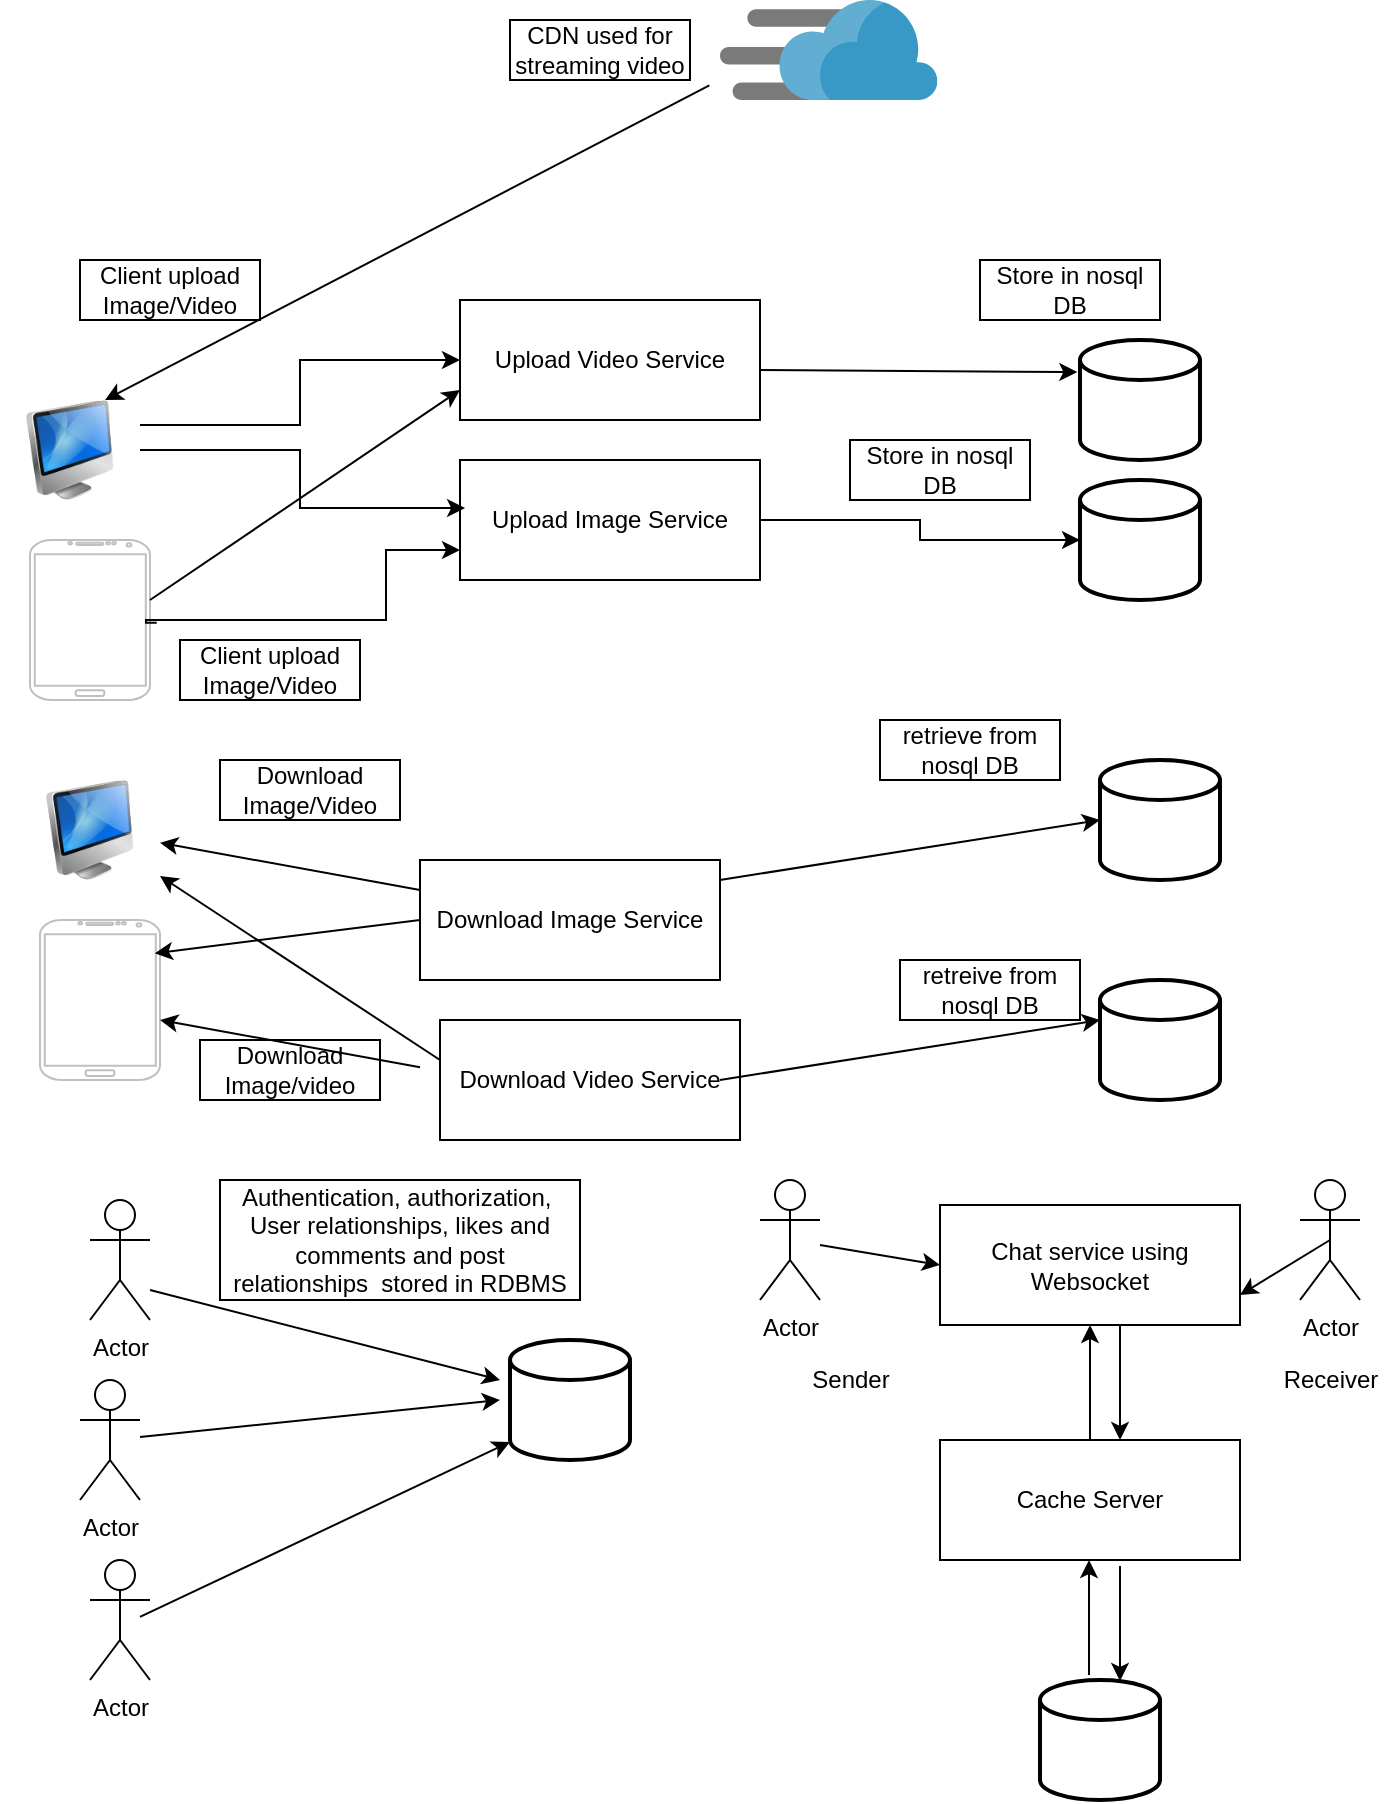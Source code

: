 <mxfile version="17.4.3" type="github">
  <diagram id="WqCIK7UzJsmCoodNQy3m" name="Page-1">
    <mxGraphModel dx="782" dy="436" grid="1" gridSize="10" guides="1" tooltips="1" connect="1" arrows="1" fold="1" page="1" pageScale="1" pageWidth="850" pageHeight="1100" math="0" shadow="0">
      <root>
        <mxCell id="0" />
        <mxCell id="1" parent="0" />
        <mxCell id="2WdRGdRmhD0eWnHtVYpt-35" style="edgeStyle=orthogonalEdgeStyle;rounded=0;orthogonalLoop=1;jettySize=auto;html=1;exitX=1;exitY=0.5;exitDx=0;exitDy=0;entryX=0;entryY=0.5;entryDx=0;entryDy=0;entryPerimeter=0;" edge="1" parent="1" source="2WdRGdRmhD0eWnHtVYpt-1" target="2WdRGdRmhD0eWnHtVYpt-32">
          <mxGeometry relative="1" as="geometry" />
        </mxCell>
        <mxCell id="2WdRGdRmhD0eWnHtVYpt-1" value="Upload Image Service" style="rounded=0;whiteSpace=wrap;html=1;" vertex="1" parent="1">
          <mxGeometry x="230" y="490" width="150" height="60" as="geometry" />
        </mxCell>
        <mxCell id="2WdRGdRmhD0eWnHtVYpt-8" style="edgeStyle=orthogonalEdgeStyle;rounded=0;orthogonalLoop=1;jettySize=auto;html=1;entryX=0.017;entryY=0.4;entryDx=0;entryDy=0;entryPerimeter=0;" edge="1" parent="1" source="2WdRGdRmhD0eWnHtVYpt-4" target="2WdRGdRmhD0eWnHtVYpt-1">
          <mxGeometry relative="1" as="geometry" />
        </mxCell>
        <mxCell id="2WdRGdRmhD0eWnHtVYpt-22" style="edgeStyle=orthogonalEdgeStyle;rounded=0;orthogonalLoop=1;jettySize=auto;html=1;exitX=1;exitY=0.25;exitDx=0;exitDy=0;entryX=0;entryY=0.5;entryDx=0;entryDy=0;" edge="1" parent="1" source="2WdRGdRmhD0eWnHtVYpt-4" target="2WdRGdRmhD0eWnHtVYpt-20">
          <mxGeometry relative="1" as="geometry" />
        </mxCell>
        <mxCell id="2WdRGdRmhD0eWnHtVYpt-4" value="" style="image;html=1;image=img/lib/clip_art/computers/iMac_128x128.png" vertex="1" parent="1">
          <mxGeometry y="460" width="70" height="50" as="geometry" />
        </mxCell>
        <mxCell id="2WdRGdRmhD0eWnHtVYpt-5" value="" style="verticalLabelPosition=bottom;verticalAlign=top;html=1;shadow=0;dashed=0;strokeWidth=1;shape=mxgraph.android.phone2;strokeColor=#c0c0c0;" vertex="1" parent="1">
          <mxGeometry x="15" y="530" width="60" height="80" as="geometry" />
        </mxCell>
        <mxCell id="2WdRGdRmhD0eWnHtVYpt-9" style="edgeStyle=orthogonalEdgeStyle;rounded=0;orthogonalLoop=1;jettySize=auto;html=1;entryX=0;entryY=0.75;entryDx=0;entryDy=0;exitX=1.056;exitY=0.517;exitDx=0;exitDy=0;exitPerimeter=0;" edge="1" parent="1" source="2WdRGdRmhD0eWnHtVYpt-5" target="2WdRGdRmhD0eWnHtVYpt-1">
          <mxGeometry relative="1" as="geometry">
            <mxPoint x="100" y="570" as="sourcePoint" />
            <mxPoint x="192.55" y="599" as="targetPoint" />
            <Array as="points">
              <mxPoint x="73" y="570" />
              <mxPoint x="193" y="570" />
              <mxPoint x="193" y="535" />
            </Array>
          </mxGeometry>
        </mxCell>
        <mxCell id="2WdRGdRmhD0eWnHtVYpt-10" value="Client upload Image/Video" style="whiteSpace=wrap;html=1;" vertex="1" parent="1">
          <mxGeometry x="40" y="390" width="90" height="30" as="geometry" />
        </mxCell>
        <mxCell id="2WdRGdRmhD0eWnHtVYpt-11" value="Client upload Image/Video" style="whiteSpace=wrap;html=1;" vertex="1" parent="1">
          <mxGeometry x="90" y="580" width="90" height="30" as="geometry" />
        </mxCell>
        <mxCell id="2WdRGdRmhD0eWnHtVYpt-12" value="Download Image Service" style="rounded=0;whiteSpace=wrap;html=1;" vertex="1" parent="1">
          <mxGeometry x="210" y="690" width="150" height="60" as="geometry" />
        </mxCell>
        <mxCell id="2WdRGdRmhD0eWnHtVYpt-15" value="Download Image/Video" style="whiteSpace=wrap;html=1;" vertex="1" parent="1">
          <mxGeometry x="110" y="640" width="90" height="30" as="geometry" />
        </mxCell>
        <mxCell id="2WdRGdRmhD0eWnHtVYpt-16" value="Download Image/video" style="whiteSpace=wrap;html=1;" vertex="1" parent="1">
          <mxGeometry x="100" y="780" width="90" height="30" as="geometry" />
        </mxCell>
        <mxCell id="2WdRGdRmhD0eWnHtVYpt-17" value="" style="image;html=1;image=img/lib/clip_art/computers/iMac_128x128.png" vertex="1" parent="1">
          <mxGeometry x="10" y="650" width="70" height="50" as="geometry" />
        </mxCell>
        <mxCell id="2WdRGdRmhD0eWnHtVYpt-18" value="" style="verticalLabelPosition=bottom;verticalAlign=top;html=1;shadow=0;dashed=0;strokeWidth=1;shape=mxgraph.android.phone2;strokeColor=#c0c0c0;" vertex="1" parent="1">
          <mxGeometry x="20" y="720" width="60" height="80" as="geometry" />
        </mxCell>
        <mxCell id="2WdRGdRmhD0eWnHtVYpt-20" value="Upload Video Service" style="rounded=0;whiteSpace=wrap;html=1;" vertex="1" parent="1">
          <mxGeometry x="230" y="410" width="150" height="60" as="geometry" />
        </mxCell>
        <mxCell id="2WdRGdRmhD0eWnHtVYpt-24" value="" style="endArrow=classic;html=1;rounded=0;exitX=0;exitY=0.5;exitDx=0;exitDy=0;entryX=0.956;entryY=0.208;entryDx=0;entryDy=0;entryPerimeter=0;" edge="1" parent="1" source="2WdRGdRmhD0eWnHtVYpt-12" target="2WdRGdRmhD0eWnHtVYpt-18">
          <mxGeometry width="50" height="50" relative="1" as="geometry">
            <mxPoint x="360" y="590" as="sourcePoint" />
            <mxPoint x="410" y="540" as="targetPoint" />
          </mxGeometry>
        </mxCell>
        <mxCell id="2WdRGdRmhD0eWnHtVYpt-25" value="" style="endArrow=classic;html=1;rounded=0;entryX=0;entryY=0.75;entryDx=0;entryDy=0;" edge="1" parent="1" target="2WdRGdRmhD0eWnHtVYpt-20">
          <mxGeometry width="50" height="50" relative="1" as="geometry">
            <mxPoint x="75" y="560" as="sourcePoint" />
            <mxPoint x="125" y="510" as="targetPoint" />
          </mxGeometry>
        </mxCell>
        <mxCell id="2WdRGdRmhD0eWnHtVYpt-26" value="" style="endArrow=classic;html=1;rounded=0;exitX=0;exitY=0.25;exitDx=0;exitDy=0;" edge="1" parent="1" source="2WdRGdRmhD0eWnHtVYpt-12" target="2WdRGdRmhD0eWnHtVYpt-17">
          <mxGeometry width="50" height="50" relative="1" as="geometry">
            <mxPoint x="220" y="730" as="sourcePoint" />
            <mxPoint x="87.36" y="746.64" as="targetPoint" />
          </mxGeometry>
        </mxCell>
        <mxCell id="2WdRGdRmhD0eWnHtVYpt-27" value="Download Video Service" style="rounded=0;whiteSpace=wrap;html=1;" vertex="1" parent="1">
          <mxGeometry x="220" y="770" width="150" height="60" as="geometry" />
        </mxCell>
        <mxCell id="2WdRGdRmhD0eWnHtVYpt-28" value="" style="endArrow=classic;html=1;rounded=0;exitX=0;exitY=0.25;exitDx=0;exitDy=0;" edge="1" parent="1">
          <mxGeometry width="50" height="50" relative="1" as="geometry">
            <mxPoint x="210" y="793.64" as="sourcePoint" />
            <mxPoint x="80" y="770" as="targetPoint" />
          </mxGeometry>
        </mxCell>
        <mxCell id="2WdRGdRmhD0eWnHtVYpt-29" value="" style="endArrow=classic;html=1;rounded=0;exitX=0;exitY=0.25;exitDx=0;exitDy=0;" edge="1" parent="1" target="2WdRGdRmhD0eWnHtVYpt-17">
          <mxGeometry width="50" height="50" relative="1" as="geometry">
            <mxPoint x="220" y="790" as="sourcePoint" />
            <mxPoint x="90" y="766.364" as="targetPoint" />
          </mxGeometry>
        </mxCell>
        <mxCell id="2WdRGdRmhD0eWnHtVYpt-31" value="" style="strokeWidth=2;html=1;shape=mxgraph.flowchart.database;whiteSpace=wrap;" vertex="1" parent="1">
          <mxGeometry x="540" y="430" width="60" height="60" as="geometry" />
        </mxCell>
        <mxCell id="2WdRGdRmhD0eWnHtVYpt-32" value="" style="strokeWidth=2;html=1;shape=mxgraph.flowchart.database;whiteSpace=wrap;" vertex="1" parent="1">
          <mxGeometry x="540" y="500" width="60" height="60" as="geometry" />
        </mxCell>
        <mxCell id="2WdRGdRmhD0eWnHtVYpt-33" value="" style="endArrow=classic;html=1;rounded=0;entryX=-0.022;entryY=0.267;entryDx=0;entryDy=0;entryPerimeter=0;" edge="1" parent="1" target="2WdRGdRmhD0eWnHtVYpt-31">
          <mxGeometry width="50" height="50" relative="1" as="geometry">
            <mxPoint x="380" y="445" as="sourcePoint" />
            <mxPoint x="535" y="340" as="targetPoint" />
          </mxGeometry>
        </mxCell>
        <mxCell id="2WdRGdRmhD0eWnHtVYpt-36" value="" style="strokeWidth=2;html=1;shape=mxgraph.flowchart.database;whiteSpace=wrap;" vertex="1" parent="1">
          <mxGeometry x="550" y="640" width="60" height="60" as="geometry" />
        </mxCell>
        <mxCell id="2WdRGdRmhD0eWnHtVYpt-37" value="" style="endArrow=classic;html=1;rounded=0;entryX=0;entryY=0.5;entryDx=0;entryDy=0;entryPerimeter=0;" edge="1" parent="1" target="2WdRGdRmhD0eWnHtVYpt-36">
          <mxGeometry width="50" height="50" relative="1" as="geometry">
            <mxPoint x="360" y="700" as="sourcePoint" />
            <mxPoint x="518.68" y="701.02" as="targetPoint" />
          </mxGeometry>
        </mxCell>
        <mxCell id="2WdRGdRmhD0eWnHtVYpt-38" value="" style="strokeWidth=2;html=1;shape=mxgraph.flowchart.database;whiteSpace=wrap;" vertex="1" parent="1">
          <mxGeometry x="550" y="750" width="60" height="60" as="geometry" />
        </mxCell>
        <mxCell id="2WdRGdRmhD0eWnHtVYpt-39" value="" style="endArrow=classic;html=1;rounded=0;entryX=0;entryY=0.5;entryDx=0;entryDy=0;entryPerimeter=0;" edge="1" parent="1">
          <mxGeometry width="50" height="50" relative="1" as="geometry">
            <mxPoint x="360" y="800" as="sourcePoint" />
            <mxPoint x="550" y="770" as="targetPoint" />
          </mxGeometry>
        </mxCell>
        <mxCell id="2WdRGdRmhD0eWnHtVYpt-40" value="Store in nosql DB" style="whiteSpace=wrap;html=1;" vertex="1" parent="1">
          <mxGeometry x="490" y="390" width="90" height="30" as="geometry" />
        </mxCell>
        <mxCell id="2WdRGdRmhD0eWnHtVYpt-41" value="Store in nosql DB" style="whiteSpace=wrap;html=1;" vertex="1" parent="1">
          <mxGeometry x="425" y="480" width="90" height="30" as="geometry" />
        </mxCell>
        <mxCell id="2WdRGdRmhD0eWnHtVYpt-42" value="retrieve from nosql DB" style="whiteSpace=wrap;html=1;" vertex="1" parent="1">
          <mxGeometry x="440" y="620" width="90" height="30" as="geometry" />
        </mxCell>
        <mxCell id="2WdRGdRmhD0eWnHtVYpt-43" value="retreive from nosql DB" style="whiteSpace=wrap;html=1;" vertex="1" parent="1">
          <mxGeometry x="450" y="740" width="90" height="30" as="geometry" />
        </mxCell>
        <mxCell id="2WdRGdRmhD0eWnHtVYpt-44" value="Actor" style="shape=umlActor;verticalLabelPosition=bottom;verticalAlign=top;html=1;outlineConnect=0;" vertex="1" parent="1">
          <mxGeometry x="45" y="860" width="30" height="60" as="geometry" />
        </mxCell>
        <mxCell id="2WdRGdRmhD0eWnHtVYpt-45" value="Actor" style="shape=umlActor;verticalLabelPosition=bottom;verticalAlign=top;html=1;outlineConnect=0;" vertex="1" parent="1">
          <mxGeometry x="40" y="950" width="30" height="60" as="geometry" />
        </mxCell>
        <mxCell id="2WdRGdRmhD0eWnHtVYpt-47" value="Actor" style="shape=umlActor;verticalLabelPosition=bottom;verticalAlign=top;html=1;outlineConnect=0;" vertex="1" parent="1">
          <mxGeometry x="45" y="1040" width="30" height="60" as="geometry" />
        </mxCell>
        <mxCell id="2WdRGdRmhD0eWnHtVYpt-48" value="" style="strokeWidth=2;html=1;shape=mxgraph.flowchart.database;whiteSpace=wrap;" vertex="1" parent="1">
          <mxGeometry x="255" y="930" width="60" height="60" as="geometry" />
        </mxCell>
        <mxCell id="2WdRGdRmhD0eWnHtVYpt-51" value="" style="endArrow=classic;html=1;rounded=0;" edge="1" parent="1">
          <mxGeometry width="50" height="50" relative="1" as="geometry">
            <mxPoint x="75" y="905" as="sourcePoint" />
            <mxPoint x="250" y="950" as="targetPoint" />
          </mxGeometry>
        </mxCell>
        <mxCell id="2WdRGdRmhD0eWnHtVYpt-52" value="" style="endArrow=classic;html=1;rounded=0;" edge="1" parent="1" source="2WdRGdRmhD0eWnHtVYpt-45">
          <mxGeometry width="50" height="50" relative="1" as="geometry">
            <mxPoint x="85" y="915" as="sourcePoint" />
            <mxPoint x="250" y="960" as="targetPoint" />
          </mxGeometry>
        </mxCell>
        <mxCell id="2WdRGdRmhD0eWnHtVYpt-53" value="" style="endArrow=classic;html=1;rounded=0;entryX=0;entryY=0.85;entryDx=0;entryDy=0;entryPerimeter=0;" edge="1" parent="1" target="2WdRGdRmhD0eWnHtVYpt-48">
          <mxGeometry width="50" height="50" relative="1" as="geometry">
            <mxPoint x="70" y="1068.462" as="sourcePoint" />
            <mxPoint x="250" y="1050" as="targetPoint" />
          </mxGeometry>
        </mxCell>
        <mxCell id="2WdRGdRmhD0eWnHtVYpt-54" value="Authentication, authorization,&amp;nbsp; User relationships, likes and comments and post relationships&amp;nbsp; stored in RDBMS" style="whiteSpace=wrap;html=1;" vertex="1" parent="1">
          <mxGeometry x="110" y="850" width="180" height="60" as="geometry" />
        </mxCell>
        <mxCell id="2WdRGdRmhD0eWnHtVYpt-56" value="Actor" style="shape=umlActor;verticalLabelPosition=bottom;verticalAlign=top;html=1;outlineConnect=0;" vertex="1" parent="1">
          <mxGeometry x="380" y="850" width="30" height="60" as="geometry" />
        </mxCell>
        <mxCell id="2WdRGdRmhD0eWnHtVYpt-57" value="Sender" style="text;html=1;align=center;verticalAlign=middle;resizable=0;points=[];autosize=1;strokeColor=none;fillColor=none;" vertex="1" parent="1">
          <mxGeometry x="400" y="940" width="50" height="20" as="geometry" />
        </mxCell>
        <mxCell id="2WdRGdRmhD0eWnHtVYpt-58" value="Actor" style="shape=umlActor;verticalLabelPosition=bottom;verticalAlign=top;html=1;outlineConnect=0;" vertex="1" parent="1">
          <mxGeometry x="650" y="850" width="30" height="60" as="geometry" />
        </mxCell>
        <mxCell id="2WdRGdRmhD0eWnHtVYpt-59" value="Receiver" style="text;html=1;align=center;verticalAlign=middle;resizable=0;points=[];autosize=1;strokeColor=none;fillColor=none;" vertex="1" parent="1">
          <mxGeometry x="635" y="940" width="60" height="20" as="geometry" />
        </mxCell>
        <mxCell id="2WdRGdRmhD0eWnHtVYpt-60" value="Chat service using Websocket" style="rounded=0;whiteSpace=wrap;html=1;" vertex="1" parent="1">
          <mxGeometry x="470" y="862.5" width="150" height="60" as="geometry" />
        </mxCell>
        <mxCell id="2WdRGdRmhD0eWnHtVYpt-63" value="" style="endArrow=classic;html=1;rounded=0;entryX=0;entryY=0.5;entryDx=0;entryDy=0;" edge="1" parent="1" source="2WdRGdRmhD0eWnHtVYpt-56" target="2WdRGdRmhD0eWnHtVYpt-60">
          <mxGeometry width="50" height="50" relative="1" as="geometry">
            <mxPoint x="290" y="870" as="sourcePoint" />
            <mxPoint x="340" y="820" as="targetPoint" />
          </mxGeometry>
        </mxCell>
        <mxCell id="2WdRGdRmhD0eWnHtVYpt-65" value="" style="endArrow=classic;html=1;rounded=0;entryX=1;entryY=0.75;entryDx=0;entryDy=0;exitX=0.5;exitY=0.5;exitDx=0;exitDy=0;exitPerimeter=0;" edge="1" parent="1" source="2WdRGdRmhD0eWnHtVYpt-58" target="2WdRGdRmhD0eWnHtVYpt-60">
          <mxGeometry width="50" height="50" relative="1" as="geometry">
            <mxPoint x="420" y="892.5" as="sourcePoint" />
            <mxPoint x="480" y="902.5" as="targetPoint" />
          </mxGeometry>
        </mxCell>
        <mxCell id="2WdRGdRmhD0eWnHtVYpt-66" value="" style="strokeWidth=2;html=1;shape=mxgraph.flowchart.database;whiteSpace=wrap;" vertex="1" parent="1">
          <mxGeometry x="520" y="1100" width="60" height="60" as="geometry" />
        </mxCell>
        <mxCell id="2WdRGdRmhD0eWnHtVYpt-67" value="Cache Server" style="rounded=0;whiteSpace=wrap;html=1;" vertex="1" parent="1">
          <mxGeometry x="470" y="980" width="150" height="60" as="geometry" />
        </mxCell>
        <mxCell id="2WdRGdRmhD0eWnHtVYpt-68" value="" style="endArrow=classic;html=1;rounded=0;entryX=0.5;entryY=1;entryDx=0;entryDy=0;exitX=0.5;exitY=0;exitDx=0;exitDy=0;" edge="1" parent="1" source="2WdRGdRmhD0eWnHtVYpt-67" target="2WdRGdRmhD0eWnHtVYpt-60">
          <mxGeometry width="50" height="50" relative="1" as="geometry">
            <mxPoint x="420" y="892.5" as="sourcePoint" />
            <mxPoint x="480" y="902.5" as="targetPoint" />
          </mxGeometry>
        </mxCell>
        <mxCell id="2WdRGdRmhD0eWnHtVYpt-69" value="" style="endArrow=classic;html=1;rounded=0;" edge="1" parent="1">
          <mxGeometry width="50" height="50" relative="1" as="geometry">
            <mxPoint x="560" y="922.5" as="sourcePoint" />
            <mxPoint x="560" y="980" as="targetPoint" />
          </mxGeometry>
        </mxCell>
        <mxCell id="2WdRGdRmhD0eWnHtVYpt-70" value="" style="endArrow=classic;html=1;rounded=0;entryX=0.5;entryY=1;entryDx=0;entryDy=0;exitX=0.5;exitY=0;exitDx=0;exitDy=0;" edge="1" parent="1">
          <mxGeometry width="50" height="50" relative="1" as="geometry">
            <mxPoint x="544.5" y="1097.5" as="sourcePoint" />
            <mxPoint x="544.5" y="1040" as="targetPoint" />
            <Array as="points">
              <mxPoint x="544.5" y="1057.5" />
            </Array>
          </mxGeometry>
        </mxCell>
        <mxCell id="2WdRGdRmhD0eWnHtVYpt-71" value="" style="endArrow=classic;html=1;rounded=0;" edge="1" parent="1">
          <mxGeometry width="50" height="50" relative="1" as="geometry">
            <mxPoint x="560" y="1043" as="sourcePoint" />
            <mxPoint x="560" y="1100.5" as="targetPoint" />
          </mxGeometry>
        </mxCell>
        <mxCell id="2WdRGdRmhD0eWnHtVYpt-72" value="" style="sketch=0;aspect=fixed;html=1;points=[];align=center;image;fontSize=12;image=img/lib/mscae/Content_Delivery_Network.svg;" vertex="1" parent="1">
          <mxGeometry x="360" y="260" width="108.7" height="50" as="geometry" />
        </mxCell>
        <mxCell id="2WdRGdRmhD0eWnHtVYpt-73" value="" style="endArrow=classic;html=1;rounded=0;entryX=0.75;entryY=0;entryDx=0;entryDy=0;exitX=-0.049;exitY=0.853;exitDx=0;exitDy=0;exitPerimeter=0;" edge="1" parent="1" source="2WdRGdRmhD0eWnHtVYpt-72" target="2WdRGdRmhD0eWnHtVYpt-4">
          <mxGeometry width="50" height="50" relative="1" as="geometry">
            <mxPoint x="255" y="288.98" as="sourcePoint" />
            <mxPoint x="413.68" y="290" as="targetPoint" />
          </mxGeometry>
        </mxCell>
        <mxCell id="2WdRGdRmhD0eWnHtVYpt-74" value="CDN used for streaming video" style="whiteSpace=wrap;html=1;" vertex="1" parent="1">
          <mxGeometry x="255" y="270" width="90" height="30" as="geometry" />
        </mxCell>
      </root>
    </mxGraphModel>
  </diagram>
</mxfile>
